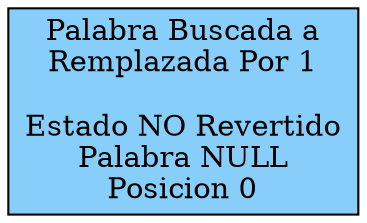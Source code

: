digraph p{ 
rankdir=LR 
node[ shape = box] 
0[label = "Palabra Buscada a
Remplazada Por 1

Estado NO Revertido
Palabra NULL
Posicion 0
" width=2.0, fillcolor = lightskyblue, style = filled ]; 
}